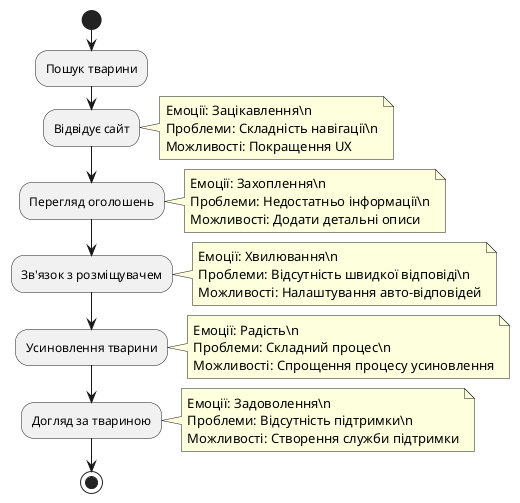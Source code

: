@startuml
|Клієнт|
start
:Пошук тварини;
:Відвідує сайт;
note right
    Емоції: Зацікавлення\n
    Проблеми: Складність навігації\n
    Можливості: Покращення UX
end note

:Перегляд оголошень;
note right
    Емоції: Захоплення\n
    Проблеми: Недостатньо інформації\n
    Можливості: Додати детальні описи
end note

:Зв'язок з розміщувачем;
note right
Емоції: Хвилювання\n
Проблеми: Відсутність швидкої відповіді\n
Можливості: Налаштування авто-відповідей
end note

:Усиновлення тварини;
note right
Емоції: Радість\n
Проблеми: Складний процес\n
Можливості: Спрощення процесу усиновлення
end note

:Догляд за твариною;
note right
Емоції: Задоволення\n
Проблеми: Відсутність підтримки\n
Можливості: Створення служби підтримки
end note
stop
@enduml